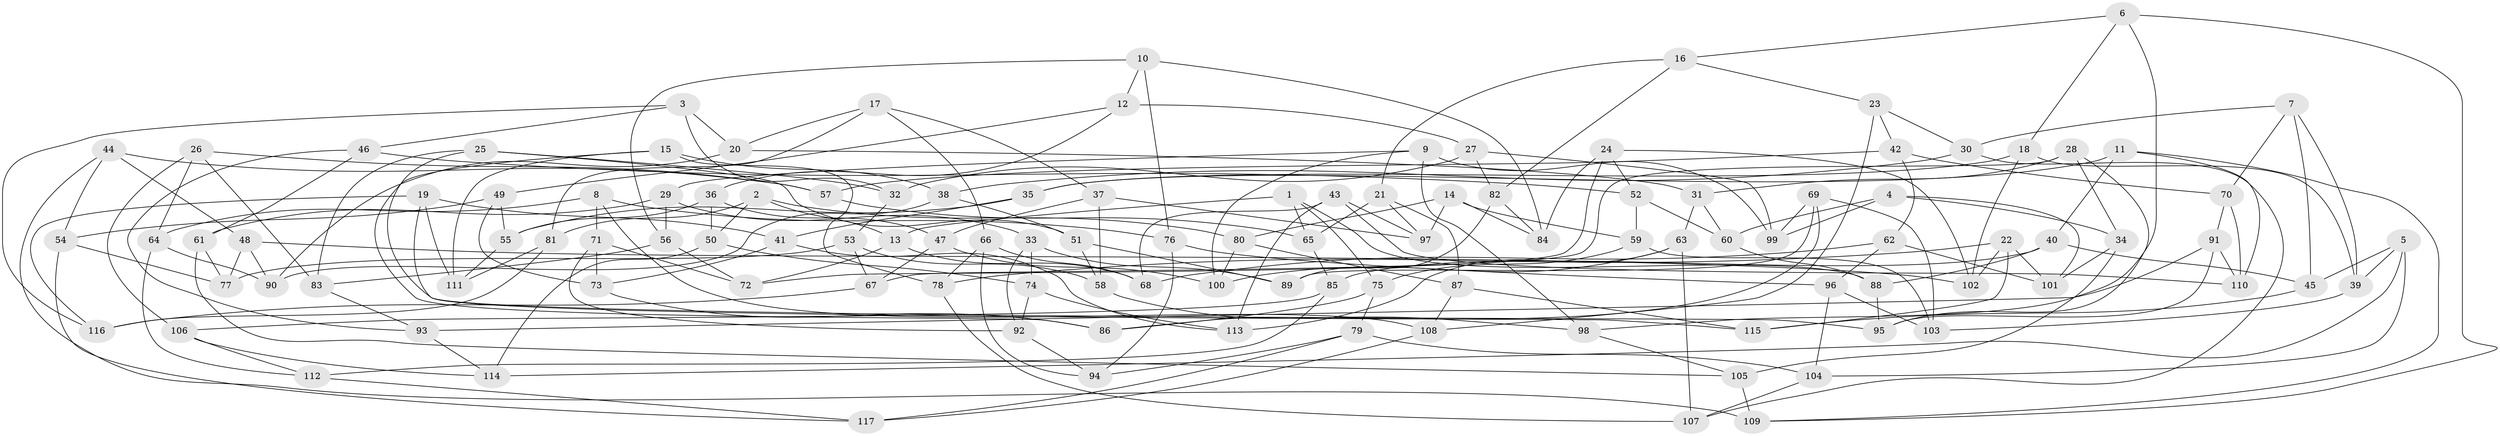 // Generated by graph-tools (version 1.1) at 2025/38/03/09/25 02:38:03]
// undirected, 117 vertices, 234 edges
graph export_dot {
graph [start="1"]
  node [color=gray90,style=filled];
  1;
  2;
  3;
  4;
  5;
  6;
  7;
  8;
  9;
  10;
  11;
  12;
  13;
  14;
  15;
  16;
  17;
  18;
  19;
  20;
  21;
  22;
  23;
  24;
  25;
  26;
  27;
  28;
  29;
  30;
  31;
  32;
  33;
  34;
  35;
  36;
  37;
  38;
  39;
  40;
  41;
  42;
  43;
  44;
  45;
  46;
  47;
  48;
  49;
  50;
  51;
  52;
  53;
  54;
  55;
  56;
  57;
  58;
  59;
  60;
  61;
  62;
  63;
  64;
  65;
  66;
  67;
  68;
  69;
  70;
  71;
  72;
  73;
  74;
  75;
  76;
  77;
  78;
  79;
  80;
  81;
  82;
  83;
  84;
  85;
  86;
  87;
  88;
  89;
  90;
  91;
  92;
  93;
  94;
  95;
  96;
  97;
  98;
  99;
  100;
  101;
  102;
  103;
  104;
  105;
  106;
  107;
  108;
  109;
  110;
  111;
  112;
  113;
  114;
  115;
  116;
  117;
  1 -- 65;
  1 -- 13;
  1 -- 75;
  1 -- 88;
  2 -- 13;
  2 -- 80;
  2 -- 81;
  2 -- 50;
  3 -- 46;
  3 -- 116;
  3 -- 32;
  3 -- 20;
  4 -- 99;
  4 -- 34;
  4 -- 101;
  4 -- 60;
  5 -- 114;
  5 -- 39;
  5 -- 45;
  5 -- 104;
  6 -- 109;
  6 -- 18;
  6 -- 16;
  6 -- 98;
  7 -- 30;
  7 -- 45;
  7 -- 39;
  7 -- 70;
  8 -- 64;
  8 -- 71;
  8 -- 76;
  8 -- 108;
  9 -- 98;
  9 -- 100;
  9 -- 99;
  9 -- 29;
  10 -- 12;
  10 -- 56;
  10 -- 76;
  10 -- 84;
  11 -- 40;
  11 -- 109;
  11 -- 110;
  11 -- 35;
  12 -- 27;
  12 -- 36;
  12 -- 49;
  13 -- 72;
  13 -- 68;
  14 -- 84;
  14 -- 80;
  14 -- 97;
  14 -- 59;
  15 -- 38;
  15 -- 78;
  15 -- 111;
  15 -- 86;
  16 -- 82;
  16 -- 21;
  16 -- 23;
  17 -- 20;
  17 -- 66;
  17 -- 81;
  17 -- 37;
  18 -- 39;
  18 -- 102;
  18 -- 35;
  19 -- 115;
  19 -- 41;
  19 -- 116;
  19 -- 111;
  20 -- 31;
  20 -- 90;
  21 -- 87;
  21 -- 97;
  21 -- 65;
  22 -- 101;
  22 -- 115;
  22 -- 102;
  22 -- 78;
  23 -- 42;
  23 -- 30;
  23 -- 108;
  24 -- 102;
  24 -- 52;
  24 -- 72;
  24 -- 84;
  25 -- 51;
  25 -- 32;
  25 -- 83;
  25 -- 95;
  26 -- 83;
  26 -- 64;
  26 -- 106;
  26 -- 57;
  27 -- 32;
  27 -- 82;
  27 -- 99;
  28 -- 31;
  28 -- 95;
  28 -- 34;
  28 -- 67;
  29 -- 33;
  29 -- 61;
  29 -- 56;
  30 -- 107;
  30 -- 38;
  31 -- 60;
  31 -- 63;
  32 -- 53;
  33 -- 92;
  33 -- 89;
  33 -- 74;
  34 -- 105;
  34 -- 101;
  35 -- 41;
  35 -- 55;
  36 -- 47;
  36 -- 50;
  36 -- 55;
  37 -- 97;
  37 -- 58;
  37 -- 47;
  38 -- 51;
  38 -- 90;
  39 -- 103;
  40 -- 88;
  40 -- 85;
  40 -- 45;
  41 -- 73;
  41 -- 113;
  42 -- 57;
  42 -- 70;
  42 -- 62;
  43 -- 97;
  43 -- 68;
  43 -- 110;
  43 -- 113;
  44 -- 54;
  44 -- 109;
  44 -- 48;
  44 -- 57;
  45 -- 115;
  46 -- 61;
  46 -- 93;
  46 -- 52;
  47 -- 100;
  47 -- 67;
  48 -- 102;
  48 -- 90;
  48 -- 77;
  49 -- 73;
  49 -- 54;
  49 -- 55;
  50 -- 114;
  50 -- 74;
  51 -- 89;
  51 -- 58;
  52 -- 59;
  52 -- 60;
  53 -- 58;
  53 -- 67;
  53 -- 77;
  54 -- 77;
  54 -- 117;
  55 -- 111;
  56 -- 72;
  56 -- 83;
  57 -- 65;
  58 -- 98;
  59 -- 75;
  59 -- 103;
  60 -- 88;
  61 -- 77;
  61 -- 105;
  62 -- 96;
  62 -- 68;
  62 -- 101;
  63 -- 107;
  63 -- 113;
  63 -- 100;
  64 -- 112;
  64 -- 90;
  65 -- 85;
  66 -- 68;
  66 -- 78;
  66 -- 94;
  67 -- 116;
  69 -- 89;
  69 -- 103;
  69 -- 99;
  69 -- 86;
  70 -- 91;
  70 -- 110;
  71 -- 92;
  71 -- 73;
  71 -- 72;
  73 -- 86;
  74 -- 113;
  74 -- 92;
  75 -- 86;
  75 -- 79;
  76 -- 94;
  76 -- 96;
  78 -- 107;
  79 -- 94;
  79 -- 104;
  79 -- 117;
  80 -- 100;
  80 -- 87;
  81 -- 116;
  81 -- 111;
  82 -- 84;
  82 -- 89;
  83 -- 93;
  85 -- 112;
  85 -- 106;
  87 -- 108;
  87 -- 115;
  88 -- 95;
  91 -- 95;
  91 -- 110;
  91 -- 93;
  92 -- 94;
  93 -- 114;
  96 -- 104;
  96 -- 103;
  98 -- 105;
  104 -- 107;
  105 -- 109;
  106 -- 114;
  106 -- 112;
  108 -- 117;
  112 -- 117;
}
